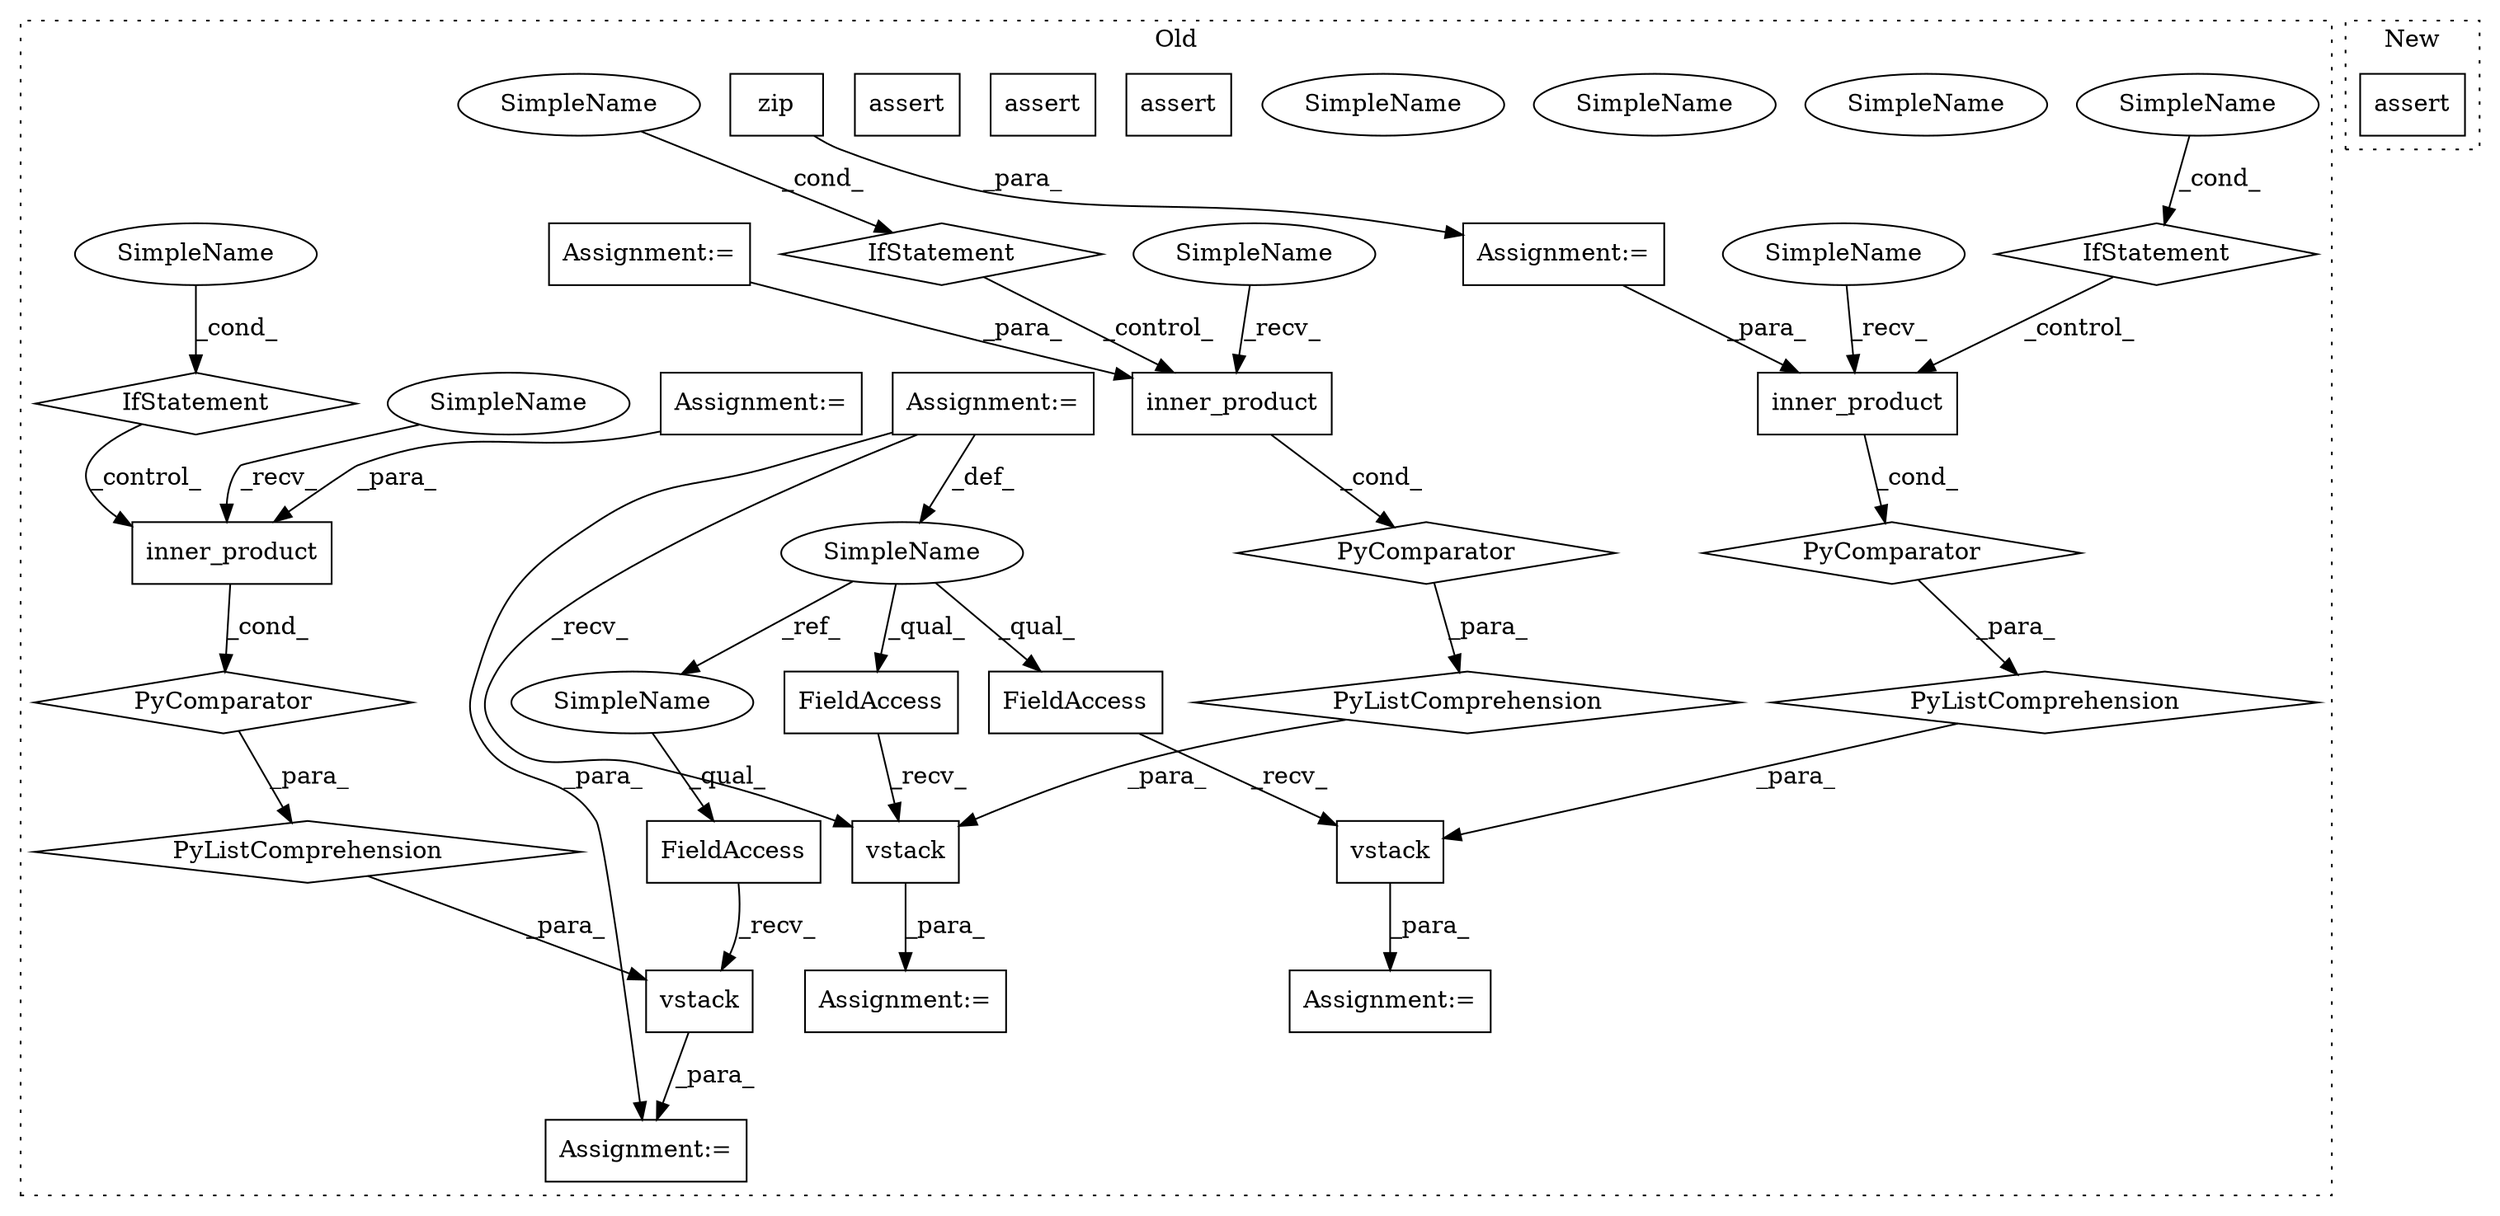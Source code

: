 digraph G {
subgraph cluster0 {
1 [label="inner_product" a="32" s="55255,55291" l="14,1" shape="box"];
3 [label="Assignment:=" a="7" s="55209" l="1" shape="box"];
4 [label="zip" a="32" s="55404,55442" l="4,1" shape="box"];
5 [label="inner_product" a="32" s="54876,54919" l="14,1" shape="box"];
6 [label="PyComparator" a="113" s="55388" l="64" shape="diamond"];
7 [label="vstack" a="32" s="54849,55061" l="20,-5" shape="box"];
8 [label="PyComparator" a="113" s="55000" l="53" shape="diamond"];
9 [label="vstack" a="32" s="55228,55460" l="20,-5" shape="box"];
10 [label="FieldAccess" a="22" s="55210" l="17" shape="box"];
11 [label="SimpleName" a="42" s="53858" l="9" shape="ellipse"];
12 [label="FieldAccess" a="22" s="54450" l="17" shape="box"];
13 [label="vstack" a="32" s="54468,54680" l="20,-5" shape="box"];
14 [label="PyComparator" a="113" s="54619" l="53" shape="diamond"];
15 [label="SimpleName" a="42" s="55447" l="5" shape="ellipse"];
16 [label="IfStatement" a="25" s="55388" l="64" shape="diamond"];
17 [label="SimpleName" a="42" s="55048" l="5" shape="ellipse"];
18 [label="IfStatement" a="25" s="55000" l="53" shape="diamond"];
19 [label="FieldAccess" a="22" s="54831" l="17" shape="box"];
20 [label="IfStatement" a="25" s="54619" l="53" shape="diamond"];
21 [label="SimpleName" a="42" s="54667" l="5" shape="ellipse"];
22 [label="inner_product" a="32" s="54495,54538" l="14,1" shape="box"];
23 [label="assert" a="32" s="55090,55121" l="16,1" shape="box"];
24 [label="Assignment:=" a="7" s="54449" l="1" shape="box"];
25 [label="assert" a="32" s="54709,54740" l="16,1" shape="box"];
26 [label="Assignment:=" a="7" s="55000" l="53" shape="box"];
27 [label="assert" a="32" s="55489,55520" l="16,1" shape="box"];
28 [label="Assignment:=" a="7" s="55388" l="64" shape="box"];
29 [label="Assignment:=" a="7" s="54830" l="1" shape="box"];
30 [label="PyListComprehension" a="109" s="54869" l="192" shape="diamond"];
31 [label="Assignment:=" a="7" s="53858" l="9" shape="box"];
32 [label="PyListComprehension" a="109" s="55248" l="212" shape="diamond"];
33 [label="Assignment:=" a="7" s="54619" l="53" shape="box"];
34 [label="PyListComprehension" a="109" s="54488" l="192" shape="diamond"];
35 [label="SimpleName" a="42" s="54831" l="9" shape="ellipse"];
36 [label="SimpleName" a="42" s="55248" l="6" shape="ellipse"];
37 [label="SimpleName" a="42" s="54488" l="6" shape="ellipse"];
38 [label="SimpleName" a="42" s="54869" l="6" shape="ellipse"];
39 [label="SimpleName" a="42" s="55447" l="5" shape="ellipse"];
40 [label="SimpleName" a="42" s="54667" l="5" shape="ellipse"];
41 [label="SimpleName" a="42" s="55048" l="5" shape="ellipse"];
label = "Old";
style="dotted";
}
subgraph cluster1 {
2 [label="assert" a="32" s="49558,49635" l="15,2" shape="box"];
label = "New";
style="dotted";
}
1 -> 6 [label="_cond_"];
4 -> 28 [label="_para_"];
5 -> 8 [label="_cond_"];
6 -> 32 [label="_para_"];
7 -> 29 [label="_para_"];
8 -> 30 [label="_para_"];
9 -> 3 [label="_para_"];
10 -> 9 [label="_recv_"];
11 -> 10 [label="_qual_"];
11 -> 35 [label="_ref_"];
11 -> 12 [label="_qual_"];
12 -> 13 [label="_recv_"];
13 -> 24 [label="_para_"];
14 -> 34 [label="_para_"];
16 -> 1 [label="_control_"];
18 -> 5 [label="_control_"];
19 -> 7 [label="_recv_"];
20 -> 22 [label="_control_"];
22 -> 14 [label="_cond_"];
26 -> 5 [label="_para_"];
28 -> 1 [label="_para_"];
30 -> 7 [label="_para_"];
31 -> 11 [label="_def_"];
31 -> 13 [label="_recv_"];
31 -> 29 [label="_para_"];
32 -> 9 [label="_para_"];
33 -> 22 [label="_para_"];
34 -> 13 [label="_para_"];
35 -> 19 [label="_qual_"];
36 -> 1 [label="_recv_"];
37 -> 22 [label="_recv_"];
38 -> 5 [label="_recv_"];
39 -> 16 [label="_cond_"];
40 -> 20 [label="_cond_"];
41 -> 18 [label="_cond_"];
}